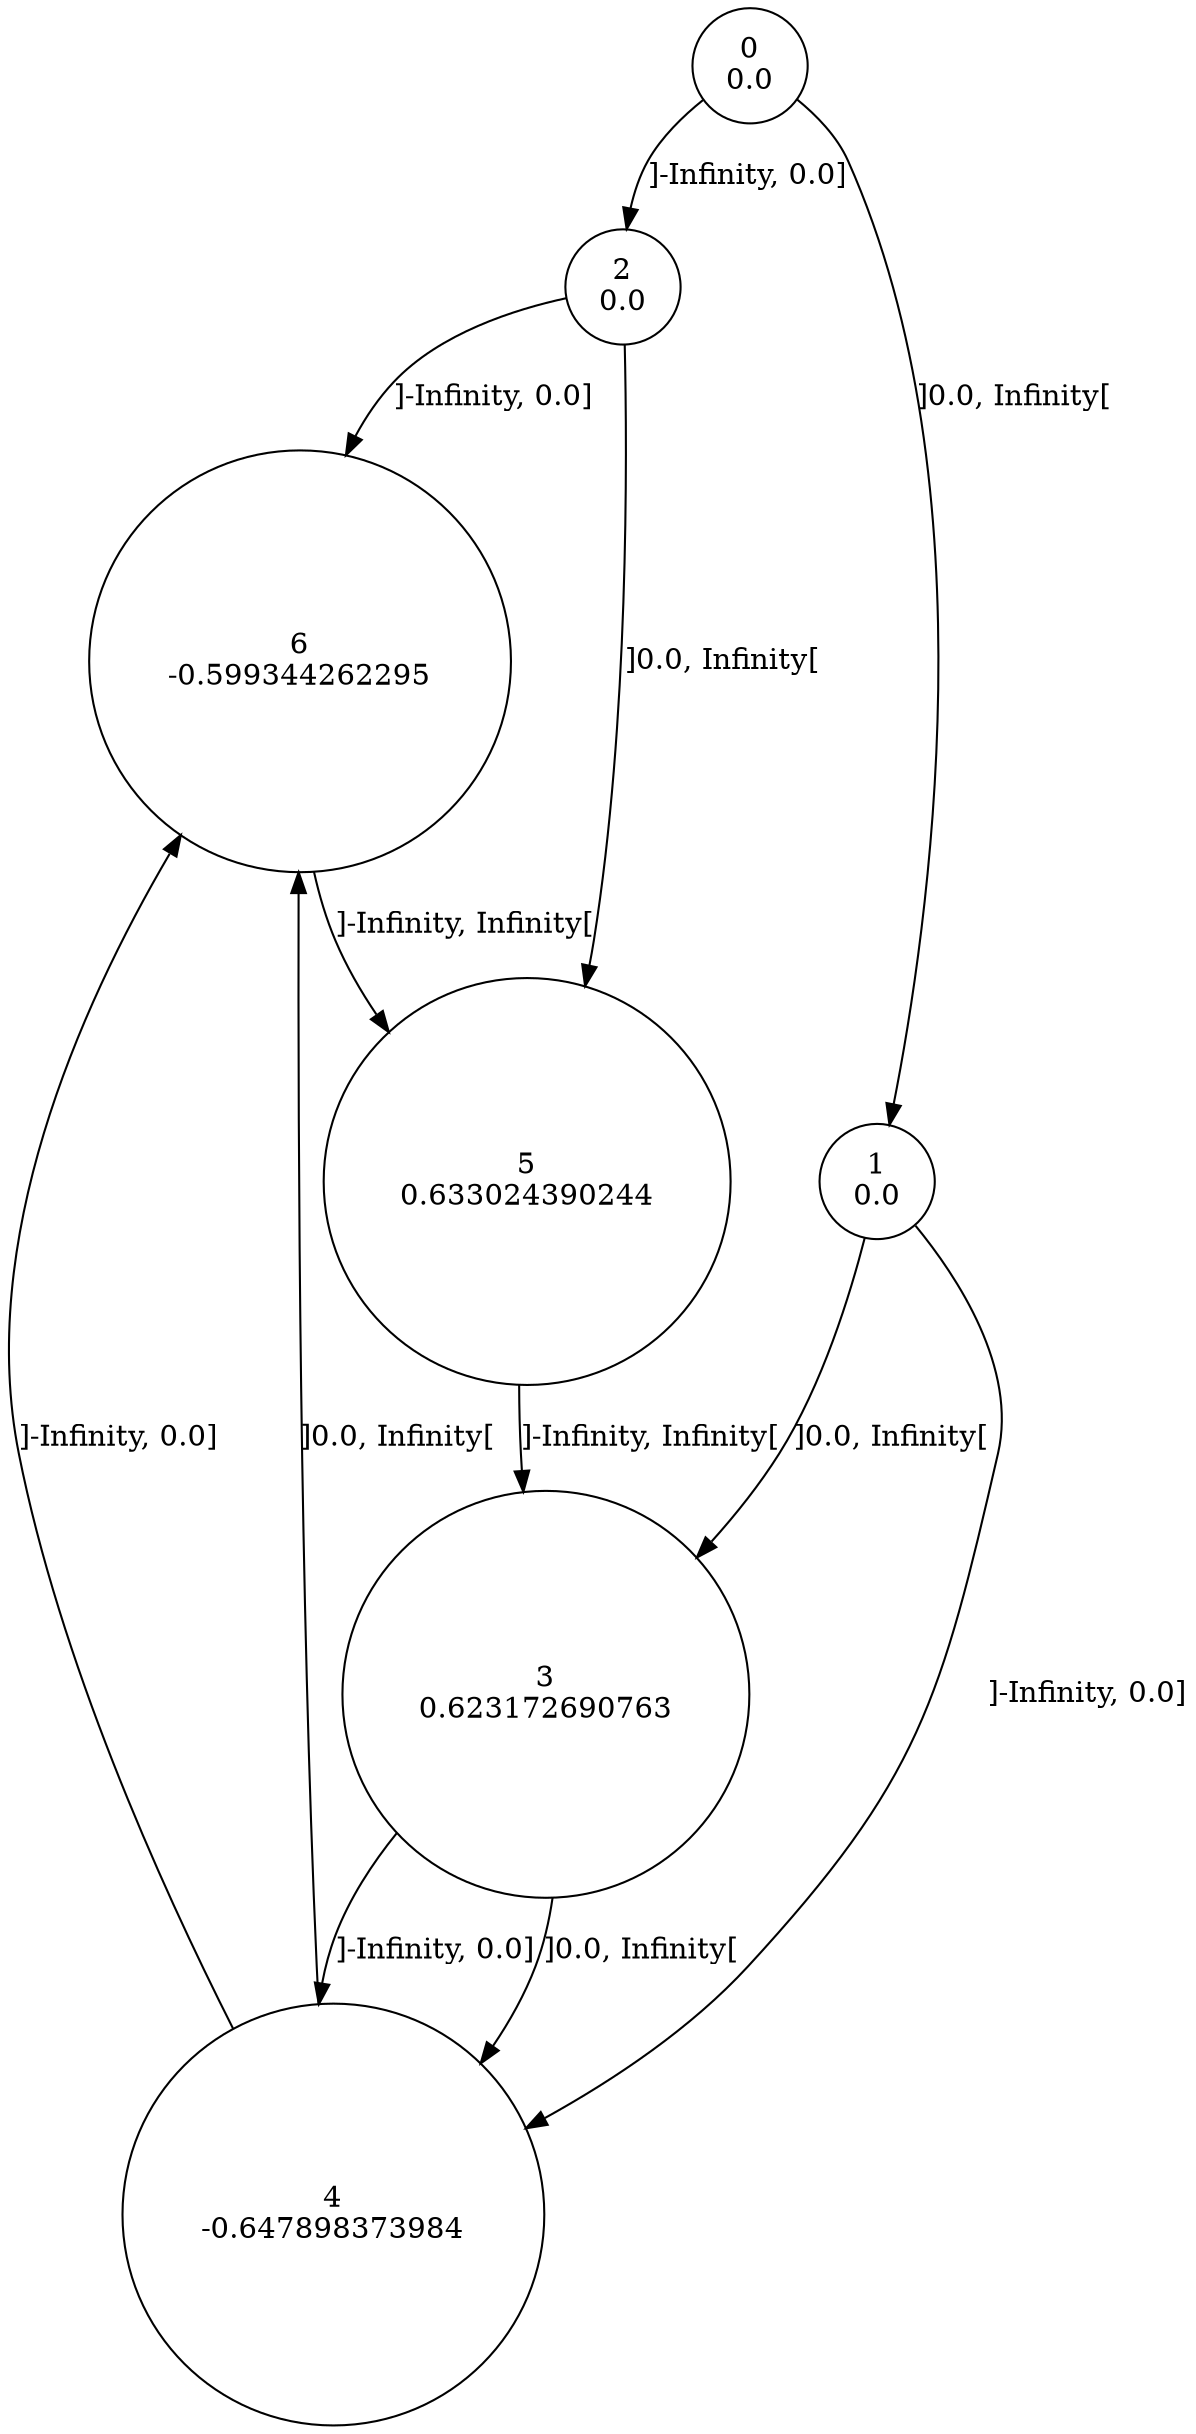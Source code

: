 digraph a {
0 [shape=circle, label="0\n0.0"];
	0->2 [ label="]-Infinity, 0.0]"];
	0->1 [ label="]0.0, Infinity["];
1 [shape=circle, label="1\n0.0"];
	1->4 [ label="]-Infinity, 0.0]"];
	1->3 [ label="]0.0, Infinity["];
2 [shape=circle, label="2\n0.0"];
	2->6 [ label="]-Infinity, 0.0]"];
	2->5 [ label="]0.0, Infinity["];
3 [shape=circle, label="3\n0.623172690763"];
	3->4 [ label="]-Infinity, 0.0]"];
	3->4 [ label="]0.0, Infinity["];
4 [shape=circle, label="4\n-0.647898373984"];
	4->6 [ label="]-Infinity, 0.0]"];
	4->6 [ label="]0.0, Infinity["];
5 [shape=circle, label="5\n0.633024390244"];
	5->3 [ label="]-Infinity, Infinity["];
6 [shape=circle, label="6\n-0.599344262295"];
	6->5 [ label="]-Infinity, Infinity["];
}